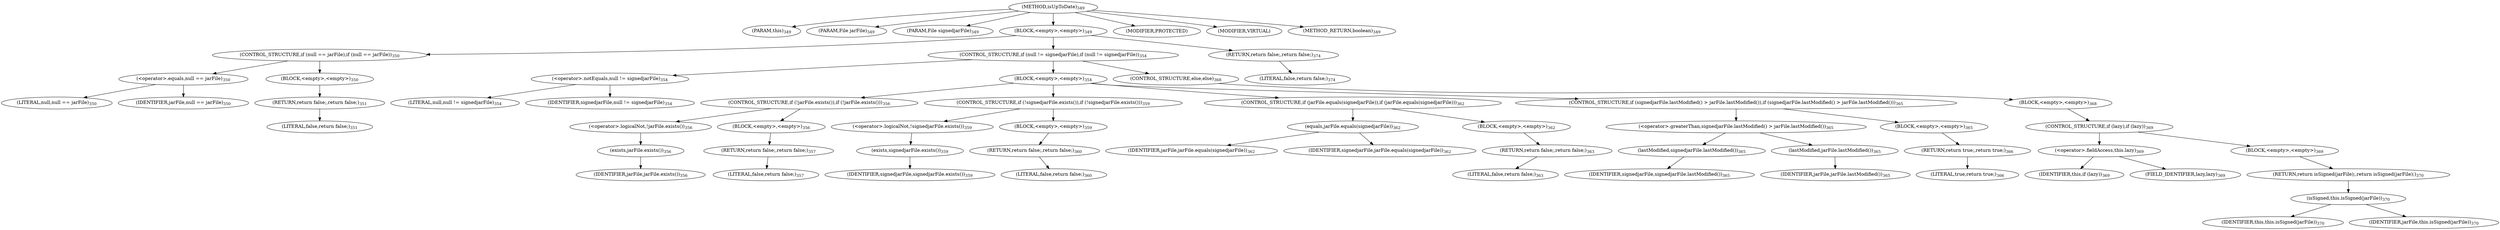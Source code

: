 digraph "isUpToDate" {  
"607" [label = <(METHOD,isUpToDate)<SUB>349</SUB>> ]
"40" [label = <(PARAM,this)<SUB>349</SUB>> ]
"608" [label = <(PARAM,File jarFile)<SUB>349</SUB>> ]
"609" [label = <(PARAM,File signedjarFile)<SUB>349</SUB>> ]
"610" [label = <(BLOCK,&lt;empty&gt;,&lt;empty&gt;)<SUB>349</SUB>> ]
"611" [label = <(CONTROL_STRUCTURE,if (null == jarFile),if (null == jarFile))<SUB>350</SUB>> ]
"612" [label = <(&lt;operator&gt;.equals,null == jarFile)<SUB>350</SUB>> ]
"613" [label = <(LITERAL,null,null == jarFile)<SUB>350</SUB>> ]
"614" [label = <(IDENTIFIER,jarFile,null == jarFile)<SUB>350</SUB>> ]
"615" [label = <(BLOCK,&lt;empty&gt;,&lt;empty&gt;)<SUB>350</SUB>> ]
"616" [label = <(RETURN,return false;,return false;)<SUB>351</SUB>> ]
"617" [label = <(LITERAL,false,return false;)<SUB>351</SUB>> ]
"618" [label = <(CONTROL_STRUCTURE,if (null != signedjarFile),if (null != signedjarFile))<SUB>354</SUB>> ]
"619" [label = <(&lt;operator&gt;.notEquals,null != signedjarFile)<SUB>354</SUB>> ]
"620" [label = <(LITERAL,null,null != signedjarFile)<SUB>354</SUB>> ]
"621" [label = <(IDENTIFIER,signedjarFile,null != signedjarFile)<SUB>354</SUB>> ]
"622" [label = <(BLOCK,&lt;empty&gt;,&lt;empty&gt;)<SUB>354</SUB>> ]
"623" [label = <(CONTROL_STRUCTURE,if (!jarFile.exists()),if (!jarFile.exists()))<SUB>356</SUB>> ]
"624" [label = <(&lt;operator&gt;.logicalNot,!jarFile.exists())<SUB>356</SUB>> ]
"625" [label = <(exists,jarFile.exists())<SUB>356</SUB>> ]
"626" [label = <(IDENTIFIER,jarFile,jarFile.exists())<SUB>356</SUB>> ]
"627" [label = <(BLOCK,&lt;empty&gt;,&lt;empty&gt;)<SUB>356</SUB>> ]
"628" [label = <(RETURN,return false;,return false;)<SUB>357</SUB>> ]
"629" [label = <(LITERAL,false,return false;)<SUB>357</SUB>> ]
"630" [label = <(CONTROL_STRUCTURE,if (!signedjarFile.exists()),if (!signedjarFile.exists()))<SUB>359</SUB>> ]
"631" [label = <(&lt;operator&gt;.logicalNot,!signedjarFile.exists())<SUB>359</SUB>> ]
"632" [label = <(exists,signedjarFile.exists())<SUB>359</SUB>> ]
"633" [label = <(IDENTIFIER,signedjarFile,signedjarFile.exists())<SUB>359</SUB>> ]
"634" [label = <(BLOCK,&lt;empty&gt;,&lt;empty&gt;)<SUB>359</SUB>> ]
"635" [label = <(RETURN,return false;,return false;)<SUB>360</SUB>> ]
"636" [label = <(LITERAL,false,return false;)<SUB>360</SUB>> ]
"637" [label = <(CONTROL_STRUCTURE,if (jarFile.equals(signedjarFile)),if (jarFile.equals(signedjarFile)))<SUB>362</SUB>> ]
"638" [label = <(equals,jarFile.equals(signedjarFile))<SUB>362</SUB>> ]
"639" [label = <(IDENTIFIER,jarFile,jarFile.equals(signedjarFile))<SUB>362</SUB>> ]
"640" [label = <(IDENTIFIER,signedjarFile,jarFile.equals(signedjarFile))<SUB>362</SUB>> ]
"641" [label = <(BLOCK,&lt;empty&gt;,&lt;empty&gt;)<SUB>362</SUB>> ]
"642" [label = <(RETURN,return false;,return false;)<SUB>363</SUB>> ]
"643" [label = <(LITERAL,false,return false;)<SUB>363</SUB>> ]
"644" [label = <(CONTROL_STRUCTURE,if (signedjarFile.lastModified() &gt; jarFile.lastModified()),if (signedjarFile.lastModified() &gt; jarFile.lastModified()))<SUB>365</SUB>> ]
"645" [label = <(&lt;operator&gt;.greaterThan,signedjarFile.lastModified() &gt; jarFile.lastModified())<SUB>365</SUB>> ]
"646" [label = <(lastModified,signedjarFile.lastModified())<SUB>365</SUB>> ]
"647" [label = <(IDENTIFIER,signedjarFile,signedjarFile.lastModified())<SUB>365</SUB>> ]
"648" [label = <(lastModified,jarFile.lastModified())<SUB>365</SUB>> ]
"649" [label = <(IDENTIFIER,jarFile,jarFile.lastModified())<SUB>365</SUB>> ]
"650" [label = <(BLOCK,&lt;empty&gt;,&lt;empty&gt;)<SUB>365</SUB>> ]
"651" [label = <(RETURN,return true;,return true;)<SUB>366</SUB>> ]
"652" [label = <(LITERAL,true,return true;)<SUB>366</SUB>> ]
"653" [label = <(CONTROL_STRUCTURE,else,else)<SUB>368</SUB>> ]
"654" [label = <(BLOCK,&lt;empty&gt;,&lt;empty&gt;)<SUB>368</SUB>> ]
"655" [label = <(CONTROL_STRUCTURE,if (lazy),if (lazy))<SUB>369</SUB>> ]
"656" [label = <(&lt;operator&gt;.fieldAccess,this.lazy)<SUB>369</SUB>> ]
"657" [label = <(IDENTIFIER,this,if (lazy))<SUB>369</SUB>> ]
"658" [label = <(FIELD_IDENTIFIER,lazy,lazy)<SUB>369</SUB>> ]
"659" [label = <(BLOCK,&lt;empty&gt;,&lt;empty&gt;)<SUB>369</SUB>> ]
"660" [label = <(RETURN,return isSigned(jarFile);,return isSigned(jarFile);)<SUB>370</SUB>> ]
"661" [label = <(isSigned,this.isSigned(jarFile))<SUB>370</SUB>> ]
"39" [label = <(IDENTIFIER,this,this.isSigned(jarFile))<SUB>370</SUB>> ]
"662" [label = <(IDENTIFIER,jarFile,this.isSigned(jarFile))<SUB>370</SUB>> ]
"663" [label = <(RETURN,return false;,return false;)<SUB>374</SUB>> ]
"664" [label = <(LITERAL,false,return false;)<SUB>374</SUB>> ]
"665" [label = <(MODIFIER,PROTECTED)> ]
"666" [label = <(MODIFIER,VIRTUAL)> ]
"667" [label = <(METHOD_RETURN,boolean)<SUB>349</SUB>> ]
  "607" -> "40" 
  "607" -> "608" 
  "607" -> "609" 
  "607" -> "610" 
  "607" -> "665" 
  "607" -> "666" 
  "607" -> "667" 
  "610" -> "611" 
  "610" -> "618" 
  "610" -> "663" 
  "611" -> "612" 
  "611" -> "615" 
  "612" -> "613" 
  "612" -> "614" 
  "615" -> "616" 
  "616" -> "617" 
  "618" -> "619" 
  "618" -> "622" 
  "618" -> "653" 
  "619" -> "620" 
  "619" -> "621" 
  "622" -> "623" 
  "622" -> "630" 
  "622" -> "637" 
  "622" -> "644" 
  "623" -> "624" 
  "623" -> "627" 
  "624" -> "625" 
  "625" -> "626" 
  "627" -> "628" 
  "628" -> "629" 
  "630" -> "631" 
  "630" -> "634" 
  "631" -> "632" 
  "632" -> "633" 
  "634" -> "635" 
  "635" -> "636" 
  "637" -> "638" 
  "637" -> "641" 
  "638" -> "639" 
  "638" -> "640" 
  "641" -> "642" 
  "642" -> "643" 
  "644" -> "645" 
  "644" -> "650" 
  "645" -> "646" 
  "645" -> "648" 
  "646" -> "647" 
  "648" -> "649" 
  "650" -> "651" 
  "651" -> "652" 
  "653" -> "654" 
  "654" -> "655" 
  "655" -> "656" 
  "655" -> "659" 
  "656" -> "657" 
  "656" -> "658" 
  "659" -> "660" 
  "660" -> "661" 
  "661" -> "39" 
  "661" -> "662" 
  "663" -> "664" 
}
